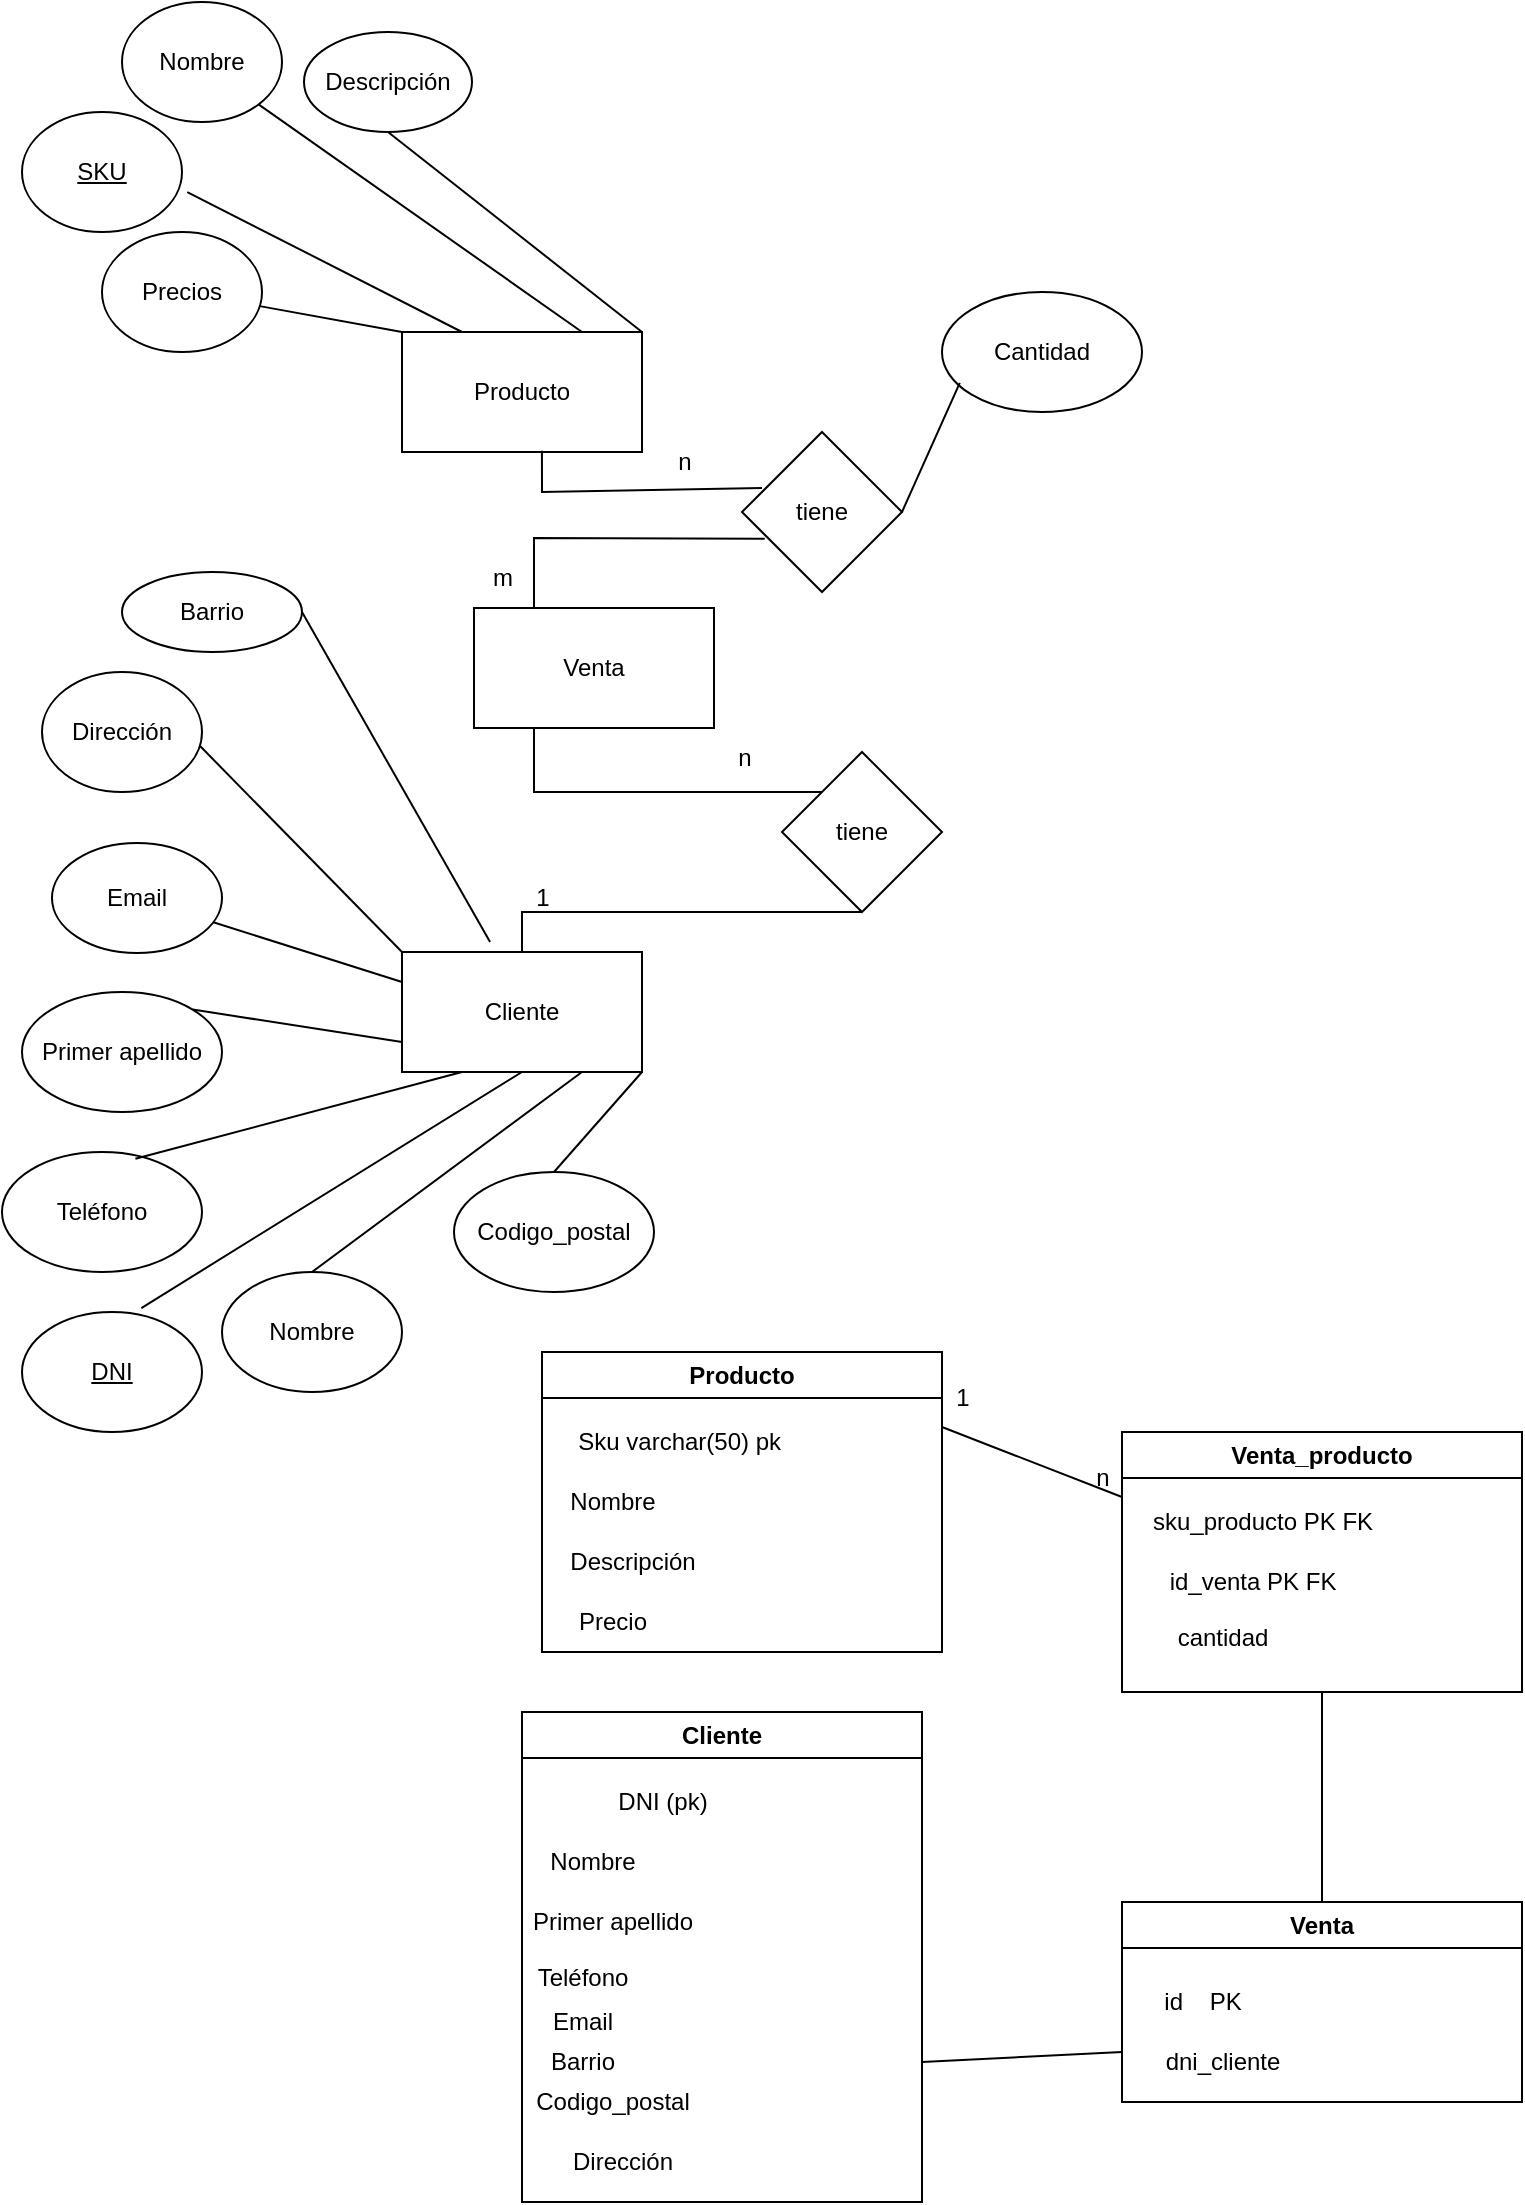 <mxfile version="21.6.7" type="device">
  <diagram id="C5RBs43oDa-KdzZeNtuy" name="Page-1">
    <mxGraphModel dx="2575" dy="1154" grid="1" gridSize="10" guides="1" tooltips="1" connect="1" arrows="1" fold="1" page="1" pageScale="1" pageWidth="827" pageHeight="1169" math="0" shadow="0">
      <root>
        <mxCell id="WIyWlLk6GJQsqaUBKTNV-0" />
        <mxCell id="WIyWlLk6GJQsqaUBKTNV-1" parent="WIyWlLk6GJQsqaUBKTNV-0" />
        <mxCell id="4aXySpBcAqtxCPxQEij4-0" value="&lt;u&gt;SKU&lt;/u&gt;" style="ellipse;whiteSpace=wrap;html=1;" parent="WIyWlLk6GJQsqaUBKTNV-1" vertex="1">
          <mxGeometry x="20" y="80" width="80" height="60" as="geometry" />
        </mxCell>
        <mxCell id="4aXySpBcAqtxCPxQEij4-1" value="Nombre&lt;br&gt;" style="ellipse;whiteSpace=wrap;html=1;" parent="WIyWlLk6GJQsqaUBKTNV-1" vertex="1">
          <mxGeometry x="70" y="25" width="80" height="60" as="geometry" />
        </mxCell>
        <mxCell id="4aXySpBcAqtxCPxQEij4-2" value="Descripción" style="ellipse;whiteSpace=wrap;html=1;" parent="WIyWlLk6GJQsqaUBKTNV-1" vertex="1">
          <mxGeometry x="161" y="40" width="84" height="50" as="geometry" />
        </mxCell>
        <mxCell id="4aXySpBcAqtxCPxQEij4-3" value="Precios" style="ellipse;whiteSpace=wrap;html=1;" parent="WIyWlLk6GJQsqaUBKTNV-1" vertex="1">
          <mxGeometry x="60" y="140" width="80" height="60" as="geometry" />
        </mxCell>
        <mxCell id="4aXySpBcAqtxCPxQEij4-5" value="Producto&lt;br&gt;" style="rounded=0;whiteSpace=wrap;html=1;" parent="WIyWlLk6GJQsqaUBKTNV-1" vertex="1">
          <mxGeometry x="210" y="190" width="120" height="60" as="geometry" />
        </mxCell>
        <mxCell id="4aXySpBcAqtxCPxQEij4-6" value="" style="endArrow=none;html=1;rounded=0;exitX=0.75;exitY=0;exitDx=0;exitDy=0;entryX=1;entryY=1;entryDx=0;entryDy=0;" parent="WIyWlLk6GJQsqaUBKTNV-1" source="4aXySpBcAqtxCPxQEij4-5" target="4aXySpBcAqtxCPxQEij4-1" edge="1">
          <mxGeometry width="50" height="50" relative="1" as="geometry">
            <mxPoint x="485" y="210" as="sourcePoint" />
            <mxPoint x="485" y="100" as="targetPoint" />
          </mxGeometry>
        </mxCell>
        <mxCell id="4aXySpBcAqtxCPxQEij4-7" value="" style="endArrow=none;html=1;rounded=0;exitX=1.033;exitY=0.667;exitDx=0;exitDy=0;entryX=0.25;entryY=0;entryDx=0;entryDy=0;exitPerimeter=0;" parent="WIyWlLk6GJQsqaUBKTNV-1" source="4aXySpBcAqtxCPxQEij4-0" target="4aXySpBcAqtxCPxQEij4-5" edge="1">
          <mxGeometry width="50" height="50" relative="1" as="geometry">
            <mxPoint x="285" y="200" as="sourcePoint" />
            <mxPoint x="385" y="200" as="targetPoint" />
          </mxGeometry>
        </mxCell>
        <mxCell id="4aXySpBcAqtxCPxQEij4-8" value="" style="endArrow=none;html=1;rounded=0;exitX=0;exitY=0;exitDx=0;exitDy=0;" parent="WIyWlLk6GJQsqaUBKTNV-1" source="4aXySpBcAqtxCPxQEij4-5" target="4aXySpBcAqtxCPxQEij4-3" edge="1">
          <mxGeometry width="50" height="50" relative="1" as="geometry">
            <mxPoint x="405" y="270" as="sourcePoint" />
            <mxPoint x="455" y="220" as="targetPoint" />
          </mxGeometry>
        </mxCell>
        <mxCell id="4aXySpBcAqtxCPxQEij4-9" value="" style="endArrow=none;html=1;rounded=0;entryX=1;entryY=0;entryDx=0;entryDy=0;exitX=0.5;exitY=1;exitDx=0;exitDy=0;" parent="WIyWlLk6GJQsqaUBKTNV-1" source="4aXySpBcAqtxCPxQEij4-2" target="4aXySpBcAqtxCPxQEij4-5" edge="1">
          <mxGeometry width="50" height="50" relative="1" as="geometry">
            <mxPoint x="534.289" y="300" as="sourcePoint" />
            <mxPoint x="534.289" y="250" as="targetPoint" />
          </mxGeometry>
        </mxCell>
        <mxCell id="4aXySpBcAqtxCPxQEij4-10" value="Cliente&lt;br&gt;" style="rounded=0;whiteSpace=wrap;html=1;" parent="WIyWlLk6GJQsqaUBKTNV-1" vertex="1">
          <mxGeometry x="210" y="500" width="120" height="60" as="geometry" />
        </mxCell>
        <mxCell id="4aXySpBcAqtxCPxQEij4-11" value="Nombre" style="ellipse;whiteSpace=wrap;html=1;" parent="WIyWlLk6GJQsqaUBKTNV-1" vertex="1">
          <mxGeometry x="120" y="660" width="90" height="60" as="geometry" />
        </mxCell>
        <mxCell id="4aXySpBcAqtxCPxQEij4-12" value="Primer apellido&lt;br&gt;" style="ellipse;whiteSpace=wrap;html=1;" parent="WIyWlLk6GJQsqaUBKTNV-1" vertex="1">
          <mxGeometry x="20" y="520" width="100" height="60" as="geometry" />
        </mxCell>
        <mxCell id="4aXySpBcAqtxCPxQEij4-13" value="Email&lt;br&gt;" style="ellipse;whiteSpace=wrap;html=1;" parent="WIyWlLk6GJQsqaUBKTNV-1" vertex="1">
          <mxGeometry x="35" y="445.5" width="85" height="55" as="geometry" />
        </mxCell>
        <mxCell id="4aXySpBcAqtxCPxQEij4-14" value="Teléfono" style="ellipse;whiteSpace=wrap;html=1;" parent="WIyWlLk6GJQsqaUBKTNV-1" vertex="1">
          <mxGeometry x="10" y="600" width="100" height="60" as="geometry" />
        </mxCell>
        <mxCell id="4aXySpBcAqtxCPxQEij4-15" value="" style="endArrow=none;html=1;rounded=0;exitX=0;exitY=0.25;exitDx=0;exitDy=0;" parent="WIyWlLk6GJQsqaUBKTNV-1" source="4aXySpBcAqtxCPxQEij4-10" target="4aXySpBcAqtxCPxQEij4-13" edge="1">
          <mxGeometry width="50" height="50" relative="1" as="geometry">
            <mxPoint x="320" y="550" as="sourcePoint" />
            <mxPoint x="510" y="475" as="targetPoint" />
          </mxGeometry>
        </mxCell>
        <mxCell id="4aXySpBcAqtxCPxQEij4-18" value="" style="endArrow=none;html=1;rounded=0;entryX=0.25;entryY=1;entryDx=0;entryDy=0;exitX=0.667;exitY=0.056;exitDx=0;exitDy=0;exitPerimeter=0;" parent="WIyWlLk6GJQsqaUBKTNV-1" source="4aXySpBcAqtxCPxQEij4-14" target="4aXySpBcAqtxCPxQEij4-10" edge="1">
          <mxGeometry width="50" height="50" relative="1" as="geometry">
            <mxPoint x="370" y="620" as="sourcePoint" />
            <mxPoint x="420" y="570" as="targetPoint" />
          </mxGeometry>
        </mxCell>
        <mxCell id="4aXySpBcAqtxCPxQEij4-21" value="" style="endArrow=none;html=1;rounded=0;exitX=1;exitY=0;exitDx=0;exitDy=0;entryX=0;entryY=0.75;entryDx=0;entryDy=0;" parent="WIyWlLk6GJQsqaUBKTNV-1" source="4aXySpBcAqtxCPxQEij4-12" target="4aXySpBcAqtxCPxQEij4-10" edge="1">
          <mxGeometry width="50" height="50" relative="1" as="geometry">
            <mxPoint x="320" y="580" as="sourcePoint" />
            <mxPoint x="370" y="530" as="targetPoint" />
            <Array as="points" />
          </mxGeometry>
        </mxCell>
        <mxCell id="4aXySpBcAqtxCPxQEij4-22" value="" style="endArrow=none;html=1;rounded=0;exitX=0.5;exitY=0;exitDx=0;exitDy=0;" parent="WIyWlLk6GJQsqaUBKTNV-1" source="4aXySpBcAqtxCPxQEij4-11" edge="1">
          <mxGeometry width="50" height="50" relative="1" as="geometry">
            <mxPoint x="610" y="570" as="sourcePoint" />
            <mxPoint x="300" y="560" as="targetPoint" />
          </mxGeometry>
        </mxCell>
        <mxCell id="4aXySpBcAqtxCPxQEij4-23" value="" style="endArrow=none;html=1;rounded=0;entryX=0.5;entryY=1;entryDx=0;entryDy=0;exitX=0.663;exitY=-0.033;exitDx=0;exitDy=0;exitPerimeter=0;" parent="WIyWlLk6GJQsqaUBKTNV-1" source="4aXySpBcAqtxCPxQEij4-24" target="4aXySpBcAqtxCPxQEij4-10" edge="1">
          <mxGeometry width="50" height="50" relative="1" as="geometry">
            <mxPoint x="400" y="640" as="sourcePoint" />
            <mxPoint x="440" y="570" as="targetPoint" />
          </mxGeometry>
        </mxCell>
        <mxCell id="4aXySpBcAqtxCPxQEij4-24" value="&lt;u&gt;DNI&lt;/u&gt;" style="ellipse;whiteSpace=wrap;html=1;" parent="WIyWlLk6GJQsqaUBKTNV-1" vertex="1">
          <mxGeometry x="20" y="680" width="90" height="60" as="geometry" />
        </mxCell>
        <mxCell id="4aXySpBcAqtxCPxQEij4-27" value="Venta" style="rounded=0;whiteSpace=wrap;html=1;" parent="WIyWlLk6GJQsqaUBKTNV-1" vertex="1">
          <mxGeometry x="246" y="328" width="120" height="60" as="geometry" />
        </mxCell>
        <mxCell id="4aXySpBcAqtxCPxQEij4-28" value="tiene" style="rhombus;whiteSpace=wrap;html=1;" parent="WIyWlLk6GJQsqaUBKTNV-1" vertex="1">
          <mxGeometry x="380" y="240" width="80" height="80" as="geometry" />
        </mxCell>
        <mxCell id="4aXySpBcAqtxCPxQEij4-30" value="" style="endArrow=none;html=1;rounded=0;exitX=0.142;exitY=0.667;exitDx=0;exitDy=0;exitPerimeter=0;entryX=0.25;entryY=0;entryDx=0;entryDy=0;" parent="WIyWlLk6GJQsqaUBKTNV-1" source="4aXySpBcAqtxCPxQEij4-28" target="4aXySpBcAqtxCPxQEij4-27" edge="1">
          <mxGeometry width="50" height="50" relative="1" as="geometry">
            <mxPoint x="310" y="490" as="sourcePoint" />
            <mxPoint x="280" y="330" as="targetPoint" />
            <Array as="points">
              <mxPoint x="276" y="293" />
            </Array>
          </mxGeometry>
        </mxCell>
        <mxCell id="4aXySpBcAqtxCPxQEij4-31" value="" style="endArrow=none;html=1;rounded=0;exitX=0.125;exitY=0.35;exitDx=0;exitDy=0;entryX=0.583;entryY=0.989;entryDx=0;entryDy=0;entryPerimeter=0;exitPerimeter=0;" parent="WIyWlLk6GJQsqaUBKTNV-1" source="4aXySpBcAqtxCPxQEij4-28" target="4aXySpBcAqtxCPxQEij4-5" edge="1">
          <mxGeometry width="50" height="50" relative="1" as="geometry">
            <mxPoint x="230" y="330" as="sourcePoint" />
            <mxPoint x="280" y="260" as="targetPoint" />
            <Array as="points">
              <mxPoint x="280" y="270" />
            </Array>
          </mxGeometry>
        </mxCell>
        <mxCell id="4aXySpBcAqtxCPxQEij4-32" value="tiene" style="rhombus;whiteSpace=wrap;html=1;" parent="WIyWlLk6GJQsqaUBKTNV-1" vertex="1">
          <mxGeometry x="400" y="400" width="80" height="80" as="geometry" />
        </mxCell>
        <mxCell id="4aXySpBcAqtxCPxQEij4-33" value="" style="endArrow=none;html=1;rounded=0;entryX=0.25;entryY=1;entryDx=0;entryDy=0;exitX=0;exitY=0;exitDx=0;exitDy=0;" parent="WIyWlLk6GJQsqaUBKTNV-1" source="4aXySpBcAqtxCPxQEij4-32" target="4aXySpBcAqtxCPxQEij4-27" edge="1">
          <mxGeometry width="50" height="50" relative="1" as="geometry">
            <mxPoint x="410" y="410" as="sourcePoint" />
            <mxPoint x="430" y="350" as="targetPoint" />
            <Array as="points">
              <mxPoint x="276" y="420" />
            </Array>
          </mxGeometry>
        </mxCell>
        <mxCell id="4aXySpBcAqtxCPxQEij4-34" value="" style="endArrow=none;html=1;rounded=0;entryX=0.5;entryY=1;entryDx=0;entryDy=0;exitX=0.5;exitY=0;exitDx=0;exitDy=0;" parent="WIyWlLk6GJQsqaUBKTNV-1" source="4aXySpBcAqtxCPxQEij4-10" target="4aXySpBcAqtxCPxQEij4-32" edge="1">
          <mxGeometry width="50" height="50" relative="1" as="geometry">
            <mxPoint x="380" y="400" as="sourcePoint" />
            <mxPoint x="430" y="350" as="targetPoint" />
            <Array as="points">
              <mxPoint x="270" y="480" />
            </Array>
          </mxGeometry>
        </mxCell>
        <mxCell id="4aXySpBcAqtxCPxQEij4-35" value="Cantidad" style="ellipse;whiteSpace=wrap;html=1;" parent="WIyWlLk6GJQsqaUBKTNV-1" vertex="1">
          <mxGeometry x="480" y="170" width="100" height="60" as="geometry" />
        </mxCell>
        <mxCell id="4aXySpBcAqtxCPxQEij4-36" value="" style="endArrow=none;html=1;rounded=0;exitX=0.089;exitY=0.758;exitDx=0;exitDy=0;exitPerimeter=0;entryX=1;entryY=0.5;entryDx=0;entryDy=0;" parent="WIyWlLk6GJQsqaUBKTNV-1" source="4aXySpBcAqtxCPxQEij4-35" target="4aXySpBcAqtxCPxQEij4-28" edge="1">
          <mxGeometry width="50" height="50" relative="1" as="geometry">
            <mxPoint x="380" y="400" as="sourcePoint" />
            <mxPoint x="700" y="350" as="targetPoint" />
          </mxGeometry>
        </mxCell>
        <mxCell id="4aXySpBcAqtxCPxQEij4-38" value="m" style="text;html=1;align=center;verticalAlign=middle;resizable=0;points=[];autosize=1;strokeColor=none;fillColor=none;" parent="WIyWlLk6GJQsqaUBKTNV-1" vertex="1">
          <mxGeometry x="245" y="298" width="30" height="30" as="geometry" />
        </mxCell>
        <mxCell id="4aXySpBcAqtxCPxQEij4-39" value="n" style="text;html=1;align=center;verticalAlign=middle;resizable=0;points=[];autosize=1;strokeColor=none;fillColor=none;" parent="WIyWlLk6GJQsqaUBKTNV-1" vertex="1">
          <mxGeometry x="336" y="240" width="30" height="30" as="geometry" />
        </mxCell>
        <mxCell id="4aXySpBcAqtxCPxQEij4-40" value="n" style="text;html=1;align=center;verticalAlign=middle;resizable=0;points=[];autosize=1;strokeColor=none;fillColor=none;" parent="WIyWlLk6GJQsqaUBKTNV-1" vertex="1">
          <mxGeometry x="366" y="388" width="30" height="30" as="geometry" />
        </mxCell>
        <mxCell id="4aXySpBcAqtxCPxQEij4-42" value="1" style="text;html=1;align=center;verticalAlign=middle;resizable=0;points=[];autosize=1;strokeColor=none;fillColor=none;" parent="WIyWlLk6GJQsqaUBKTNV-1" vertex="1">
          <mxGeometry x="265" y="458" width="30" height="30" as="geometry" />
        </mxCell>
        <mxCell id="4aXySpBcAqtxCPxQEij4-44" value="Producto" style="swimlane;whiteSpace=wrap;html=1;" parent="WIyWlLk6GJQsqaUBKTNV-1" vertex="1">
          <mxGeometry x="280" y="700" width="200" height="150" as="geometry" />
        </mxCell>
        <mxCell id="4aXySpBcAqtxCPxQEij4-46" value="Sku varchar(50) pk&amp;nbsp;" style="text;html=1;align=center;verticalAlign=middle;resizable=0;points=[];autosize=1;strokeColor=none;fillColor=none;" parent="4aXySpBcAqtxCPxQEij4-44" vertex="1">
          <mxGeometry x="5" y="30" width="130" height="30" as="geometry" />
        </mxCell>
        <mxCell id="4aXySpBcAqtxCPxQEij4-47" value="Nombre&lt;br&gt;" style="text;html=1;align=center;verticalAlign=middle;resizable=0;points=[];autosize=1;strokeColor=none;fillColor=none;" parent="4aXySpBcAqtxCPxQEij4-44" vertex="1">
          <mxGeometry y="60" width="70" height="30" as="geometry" />
        </mxCell>
        <mxCell id="4aXySpBcAqtxCPxQEij4-48" value="Descripción" style="text;html=1;align=center;verticalAlign=middle;resizable=0;points=[];autosize=1;strokeColor=none;fillColor=none;" parent="4aXySpBcAqtxCPxQEij4-44" vertex="1">
          <mxGeometry y="90" width="90" height="30" as="geometry" />
        </mxCell>
        <mxCell id="4aXySpBcAqtxCPxQEij4-49" value="Precio" style="text;html=1;align=center;verticalAlign=middle;resizable=0;points=[];autosize=1;strokeColor=none;fillColor=none;" parent="4aXySpBcAqtxCPxQEij4-44" vertex="1">
          <mxGeometry x="5" y="120" width="60" height="30" as="geometry" />
        </mxCell>
        <mxCell id="4aXySpBcAqtxCPxQEij4-50" value="Cliente" style="swimlane;whiteSpace=wrap;html=1;" parent="WIyWlLk6GJQsqaUBKTNV-1" vertex="1">
          <mxGeometry x="270" y="880" width="200" height="245" as="geometry" />
        </mxCell>
        <mxCell id="4aXySpBcAqtxCPxQEij4-51" value="DNI (pk)" style="text;html=1;align=center;verticalAlign=middle;resizable=0;points=[];autosize=1;strokeColor=none;fillColor=none;" parent="4aXySpBcAqtxCPxQEij4-50" vertex="1">
          <mxGeometry x="35" y="30" width="70" height="30" as="geometry" />
        </mxCell>
        <mxCell id="4aXySpBcAqtxCPxQEij4-52" value="Nombre&lt;br&gt;" style="text;html=1;align=center;verticalAlign=middle;resizable=0;points=[];autosize=1;strokeColor=none;fillColor=none;" parent="4aXySpBcAqtxCPxQEij4-50" vertex="1">
          <mxGeometry y="60" width="70" height="30" as="geometry" />
        </mxCell>
        <mxCell id="4aXySpBcAqtxCPxQEij4-53" value="Primer apellido" style="text;html=1;align=center;verticalAlign=middle;resizable=0;points=[];autosize=1;strokeColor=none;fillColor=none;" parent="4aXySpBcAqtxCPxQEij4-50" vertex="1">
          <mxGeometry x="-5" y="90" width="100" height="30" as="geometry" />
        </mxCell>
        <mxCell id="4aXySpBcAqtxCPxQEij4-54" value="Teléfono" style="text;html=1;align=center;verticalAlign=middle;resizable=0;points=[];autosize=1;strokeColor=none;fillColor=none;" parent="4aXySpBcAqtxCPxQEij4-50" vertex="1">
          <mxGeometry x="-5" y="118" width="70" height="30" as="geometry" />
        </mxCell>
        <mxCell id="4aXySpBcAqtxCPxQEij4-55" value="Email" style="text;html=1;align=center;verticalAlign=middle;resizable=0;points=[];autosize=1;strokeColor=none;fillColor=none;" parent="4aXySpBcAqtxCPxQEij4-50" vertex="1">
          <mxGeometry x="5" y="140" width="50" height="30" as="geometry" />
        </mxCell>
        <mxCell id="WpT3QK_sDsCfJ0yMOfiQ-10" value="Barrio" style="text;html=1;align=center;verticalAlign=middle;resizable=0;points=[];autosize=1;strokeColor=none;fillColor=none;" vertex="1" parent="4aXySpBcAqtxCPxQEij4-50">
          <mxGeometry y="160" width="60" height="30" as="geometry" />
        </mxCell>
        <mxCell id="WpT3QK_sDsCfJ0yMOfiQ-11" value="Codigo_postal" style="text;html=1;align=center;verticalAlign=middle;resizable=0;points=[];autosize=1;strokeColor=none;fillColor=none;" vertex="1" parent="4aXySpBcAqtxCPxQEij4-50">
          <mxGeometry x="-5" y="180" width="100" height="30" as="geometry" />
        </mxCell>
        <mxCell id="WpT3QK_sDsCfJ0yMOfiQ-12" value="Dirección" style="text;html=1;align=center;verticalAlign=middle;resizable=0;points=[];autosize=1;strokeColor=none;fillColor=none;" vertex="1" parent="4aXySpBcAqtxCPxQEij4-50">
          <mxGeometry x="15" y="210" width="70" height="30" as="geometry" />
        </mxCell>
        <mxCell id="4aXySpBcAqtxCPxQEij4-56" value="Venta_producto" style="swimlane;whiteSpace=wrap;html=1;" parent="WIyWlLk6GJQsqaUBKTNV-1" vertex="1">
          <mxGeometry x="570" y="740" width="200" height="130" as="geometry" />
        </mxCell>
        <mxCell id="4aXySpBcAqtxCPxQEij4-57" value="sku_producto PK FK" style="text;html=1;align=center;verticalAlign=middle;resizable=0;points=[];autosize=1;strokeColor=none;fillColor=none;" parent="4aXySpBcAqtxCPxQEij4-56" vertex="1">
          <mxGeometry x="5" y="30" width="130" height="30" as="geometry" />
        </mxCell>
        <mxCell id="4aXySpBcAqtxCPxQEij4-58" value="id_venta PK FK" style="text;html=1;align=center;verticalAlign=middle;resizable=0;points=[];autosize=1;strokeColor=none;fillColor=none;" parent="4aXySpBcAqtxCPxQEij4-56" vertex="1">
          <mxGeometry x="10" y="60" width="110" height="30" as="geometry" />
        </mxCell>
        <mxCell id="4aXySpBcAqtxCPxQEij4-67" value="cantidad" style="text;html=1;align=center;verticalAlign=middle;resizable=0;points=[];autosize=1;strokeColor=none;fillColor=none;" parent="4aXySpBcAqtxCPxQEij4-56" vertex="1">
          <mxGeometry x="15" y="88" width="70" height="30" as="geometry" />
        </mxCell>
        <mxCell id="4aXySpBcAqtxCPxQEij4-62" value="Venta" style="swimlane;whiteSpace=wrap;html=1;" parent="WIyWlLk6GJQsqaUBKTNV-1" vertex="1">
          <mxGeometry x="570" y="975" width="200" height="100" as="geometry" />
        </mxCell>
        <mxCell id="4aXySpBcAqtxCPxQEij4-65" value="id&amp;nbsp; &amp;nbsp; PK" style="text;html=1;align=center;verticalAlign=middle;resizable=0;points=[];autosize=1;strokeColor=none;fillColor=none;" parent="4aXySpBcAqtxCPxQEij4-62" vertex="1">
          <mxGeometry x="10" y="35" width="60" height="30" as="geometry" />
        </mxCell>
        <mxCell id="4aXySpBcAqtxCPxQEij4-81" value="dni_cliente" style="text;html=1;align=center;verticalAlign=middle;resizable=0;points=[];autosize=1;strokeColor=none;fillColor=none;" parent="4aXySpBcAqtxCPxQEij4-62" vertex="1">
          <mxGeometry x="10" y="65" width="80" height="30" as="geometry" />
        </mxCell>
        <mxCell id="4aXySpBcAqtxCPxQEij4-73" value="" style="endArrow=none;html=1;rounded=0;entryX=0.5;entryY=1;entryDx=0;entryDy=0;exitX=0.5;exitY=0;exitDx=0;exitDy=0;" parent="WIyWlLk6GJQsqaUBKTNV-1" source="4aXySpBcAqtxCPxQEij4-62" target="4aXySpBcAqtxCPxQEij4-56" edge="1">
          <mxGeometry width="50" height="50" relative="1" as="geometry">
            <mxPoint x="380" y="700" as="sourcePoint" />
            <mxPoint x="430" y="650" as="targetPoint" />
          </mxGeometry>
        </mxCell>
        <mxCell id="4aXySpBcAqtxCPxQEij4-74" value="" style="endArrow=none;html=1;rounded=0;exitX=1;exitY=0.25;exitDx=0;exitDy=0;entryX=0;entryY=0.25;entryDx=0;entryDy=0;" parent="WIyWlLk6GJQsqaUBKTNV-1" source="4aXySpBcAqtxCPxQEij4-44" target="4aXySpBcAqtxCPxQEij4-56" edge="1">
          <mxGeometry width="50" height="50" relative="1" as="geometry">
            <mxPoint x="380" y="700" as="sourcePoint" />
            <mxPoint x="430" y="650" as="targetPoint" />
          </mxGeometry>
        </mxCell>
        <mxCell id="4aXySpBcAqtxCPxQEij4-75" value="1" style="text;html=1;align=center;verticalAlign=middle;resizable=0;points=[];autosize=1;strokeColor=none;fillColor=none;" parent="WIyWlLk6GJQsqaUBKTNV-1" vertex="1">
          <mxGeometry x="475" y="708" width="30" height="30" as="geometry" />
        </mxCell>
        <mxCell id="4aXySpBcAqtxCPxQEij4-76" value="n" style="text;html=1;align=center;verticalAlign=middle;resizable=0;points=[];autosize=1;strokeColor=none;fillColor=none;" parent="WIyWlLk6GJQsqaUBKTNV-1" vertex="1">
          <mxGeometry x="545" y="748" width="30" height="30" as="geometry" />
        </mxCell>
        <mxCell id="4aXySpBcAqtxCPxQEij4-79" value="" style="endArrow=none;html=1;rounded=0;entryX=0;entryY=0.75;entryDx=0;entryDy=0;" parent="WIyWlLk6GJQsqaUBKTNV-1" target="4aXySpBcAqtxCPxQEij4-62" edge="1">
          <mxGeometry width="50" height="50" relative="1" as="geometry">
            <mxPoint x="470" y="1055" as="sourcePoint" />
            <mxPoint x="510" y="1010" as="targetPoint" />
          </mxGeometry>
        </mxCell>
        <mxCell id="WpT3QK_sDsCfJ0yMOfiQ-0" value="Dirección" style="ellipse;whiteSpace=wrap;html=1;" vertex="1" parent="WIyWlLk6GJQsqaUBKTNV-1">
          <mxGeometry x="30" y="360" width="80" height="60" as="geometry" />
        </mxCell>
        <mxCell id="WpT3QK_sDsCfJ0yMOfiQ-3" value="Barrio" style="ellipse;whiteSpace=wrap;html=1;" vertex="1" parent="WIyWlLk6GJQsqaUBKTNV-1">
          <mxGeometry x="70" y="310" width="90" height="40" as="geometry" />
        </mxCell>
        <mxCell id="WpT3QK_sDsCfJ0yMOfiQ-6" value="" style="endArrow=none;html=1;rounded=0;exitX=1;exitY=0.5;exitDx=0;exitDy=0;entryX=0.367;entryY=-0.083;entryDx=0;entryDy=0;entryPerimeter=0;" edge="1" parent="WIyWlLk6GJQsqaUBKTNV-1" source="WpT3QK_sDsCfJ0yMOfiQ-3" target="4aXySpBcAqtxCPxQEij4-10">
          <mxGeometry width="50" height="50" relative="1" as="geometry">
            <mxPoint x="160" y="390" as="sourcePoint" />
            <mxPoint x="210" y="340" as="targetPoint" />
          </mxGeometry>
        </mxCell>
        <mxCell id="WpT3QK_sDsCfJ0yMOfiQ-7" value="" style="endArrow=none;html=1;rounded=0;exitX=0.988;exitY=0.617;exitDx=0;exitDy=0;exitPerimeter=0;entryX=0;entryY=0;entryDx=0;entryDy=0;" edge="1" parent="WIyWlLk6GJQsqaUBKTNV-1" source="WpT3QK_sDsCfJ0yMOfiQ-0" target="4aXySpBcAqtxCPxQEij4-10">
          <mxGeometry width="50" height="50" relative="1" as="geometry">
            <mxPoint x="140" y="460" as="sourcePoint" />
            <mxPoint x="190" y="410" as="targetPoint" />
          </mxGeometry>
        </mxCell>
        <mxCell id="WpT3QK_sDsCfJ0yMOfiQ-8" value="Codigo_postal" style="ellipse;whiteSpace=wrap;html=1;" vertex="1" parent="WIyWlLk6GJQsqaUBKTNV-1">
          <mxGeometry x="236" y="610" width="100" height="60" as="geometry" />
        </mxCell>
        <mxCell id="WpT3QK_sDsCfJ0yMOfiQ-9" value="" style="endArrow=none;html=1;rounded=0;exitX=0.5;exitY=0;exitDx=0;exitDy=0;entryX=1;entryY=1;entryDx=0;entryDy=0;" edge="1" parent="WIyWlLk6GJQsqaUBKTNV-1" source="WpT3QK_sDsCfJ0yMOfiQ-8" target="4aXySpBcAqtxCPxQEij4-10">
          <mxGeometry width="50" height="50" relative="1" as="geometry">
            <mxPoint x="330" y="640" as="sourcePoint" />
            <mxPoint x="380" y="590" as="targetPoint" />
          </mxGeometry>
        </mxCell>
      </root>
    </mxGraphModel>
  </diagram>
</mxfile>
